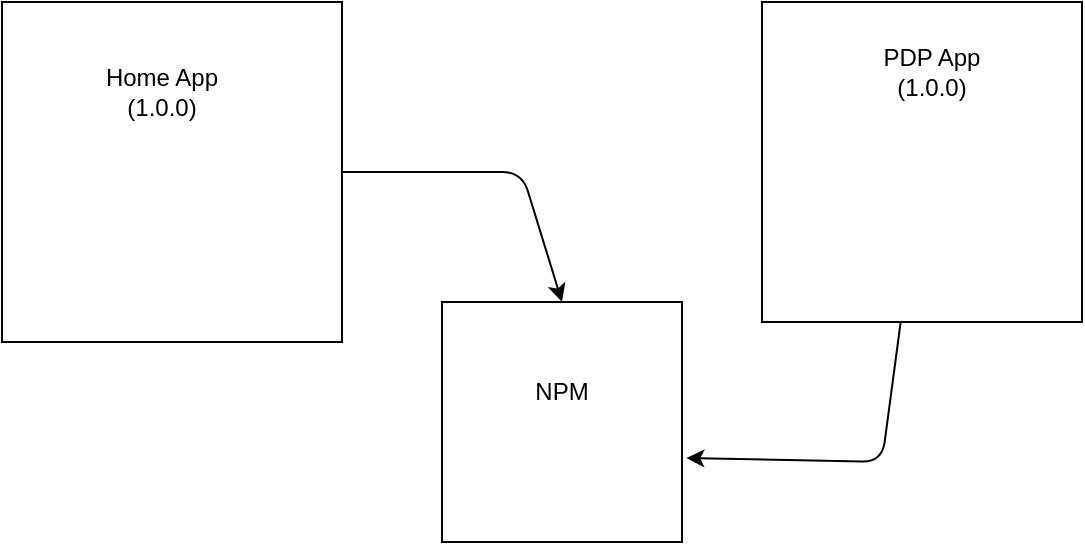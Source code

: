 <mxfile>
    <diagram id="UM6OGXuhmQaCdTFe0Enh" name="NPM">
        <mxGraphModel dx="395" dy="456" grid="1" gridSize="10" guides="1" tooltips="1" connect="1" arrows="1" fold="1" page="1" pageScale="1" pageWidth="850" pageHeight="1100" math="0" shadow="0">
            <root>
                <mxCell id="0"/>
                <mxCell id="1" parent="0"/>
                <mxCell id="7" style="edgeStyle=none;html=1;entryX=0.5;entryY=0;entryDx=0;entryDy=0;" edge="1" parent="1" source="2" target="6">
                    <mxGeometry relative="1" as="geometry">
                        <Array as="points">
                            <mxPoint x="320" y="165"/>
                        </Array>
                    </mxGeometry>
                </mxCell>
                <mxCell id="2" value="" style="whiteSpace=wrap;html=1;aspect=fixed;" vertex="1" parent="1">
                    <mxGeometry x="60" y="80" width="170" height="170" as="geometry"/>
                </mxCell>
                <mxCell id="3" value="Home App (1.0.0)&lt;br&gt;" style="text;html=1;strokeColor=none;fillColor=none;align=center;verticalAlign=middle;whiteSpace=wrap;rounded=0;" vertex="1" parent="1">
                    <mxGeometry x="110" y="110" width="60" height="30" as="geometry"/>
                </mxCell>
                <mxCell id="8" style="edgeStyle=none;html=1;entryX=1.018;entryY=0.65;entryDx=0;entryDy=0;entryPerimeter=0;" edge="1" parent="1" source="4" target="6">
                    <mxGeometry relative="1" as="geometry">
                        <Array as="points">
                            <mxPoint x="500" y="310"/>
                        </Array>
                    </mxGeometry>
                </mxCell>
                <mxCell id="4" value="" style="whiteSpace=wrap;html=1;aspect=fixed;" vertex="1" parent="1">
                    <mxGeometry x="440" y="80" width="160" height="160" as="geometry"/>
                </mxCell>
                <mxCell id="5" value="PDP App (1.0.0)" style="text;html=1;strokeColor=none;fillColor=none;align=center;verticalAlign=middle;whiteSpace=wrap;rounded=0;" vertex="1" parent="1">
                    <mxGeometry x="495" y="100" width="60" height="30" as="geometry"/>
                </mxCell>
                <mxCell id="6" value="" style="whiteSpace=wrap;html=1;aspect=fixed;" vertex="1" parent="1">
                    <mxGeometry x="280" y="230" width="120" height="120" as="geometry"/>
                </mxCell>
                <mxCell id="9" value="NPM" style="text;html=1;strokeColor=none;fillColor=none;align=center;verticalAlign=middle;whiteSpace=wrap;rounded=0;" vertex="1" parent="1">
                    <mxGeometry x="310" y="260" width="60" height="30" as="geometry"/>
                </mxCell>
            </root>
        </mxGraphModel>
    </diagram>
    <diagram id="-aIwXiLe5yTDto7MMcUJ" name="Module-Federation">
        <mxGraphModel dx="395" dy="456" grid="1" gridSize="10" guides="1" tooltips="1" connect="1" arrows="1" fold="1" page="1" pageScale="1" pageWidth="850" pageHeight="1100" math="0" shadow="0">
            <root>
                <mxCell id="0"/>
                <mxCell id="1" parent="0"/>
            </root>
        </mxGraphModel>
    </diagram>
</mxfile>